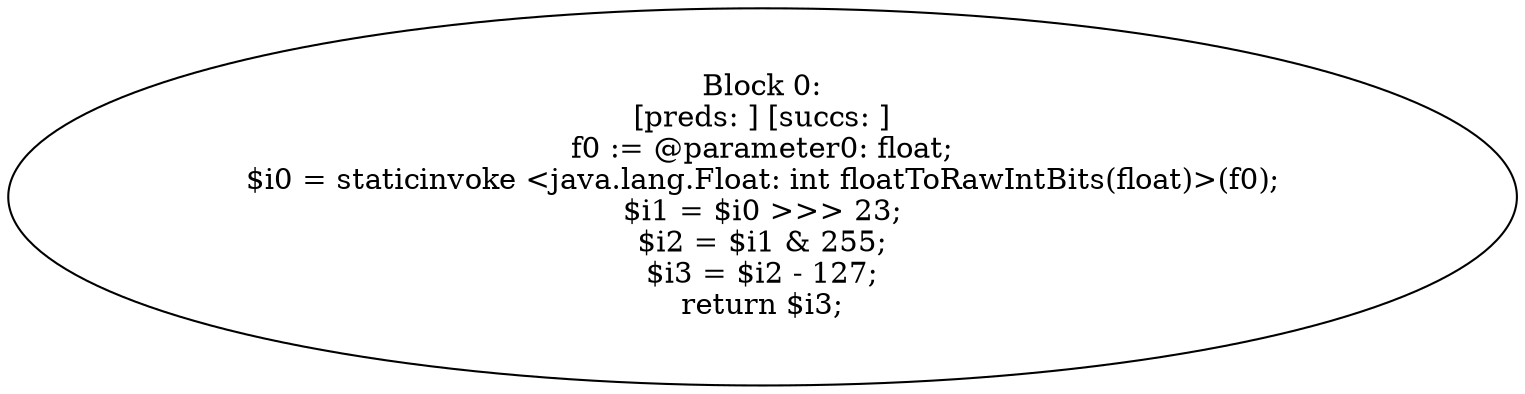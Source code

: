 digraph "unitGraph" {
    "Block 0:
[preds: ] [succs: ]
f0 := @parameter0: float;
$i0 = staticinvoke <java.lang.Float: int floatToRawIntBits(float)>(f0);
$i1 = $i0 >>> 23;
$i2 = $i1 & 255;
$i3 = $i2 - 127;
return $i3;
"
}

